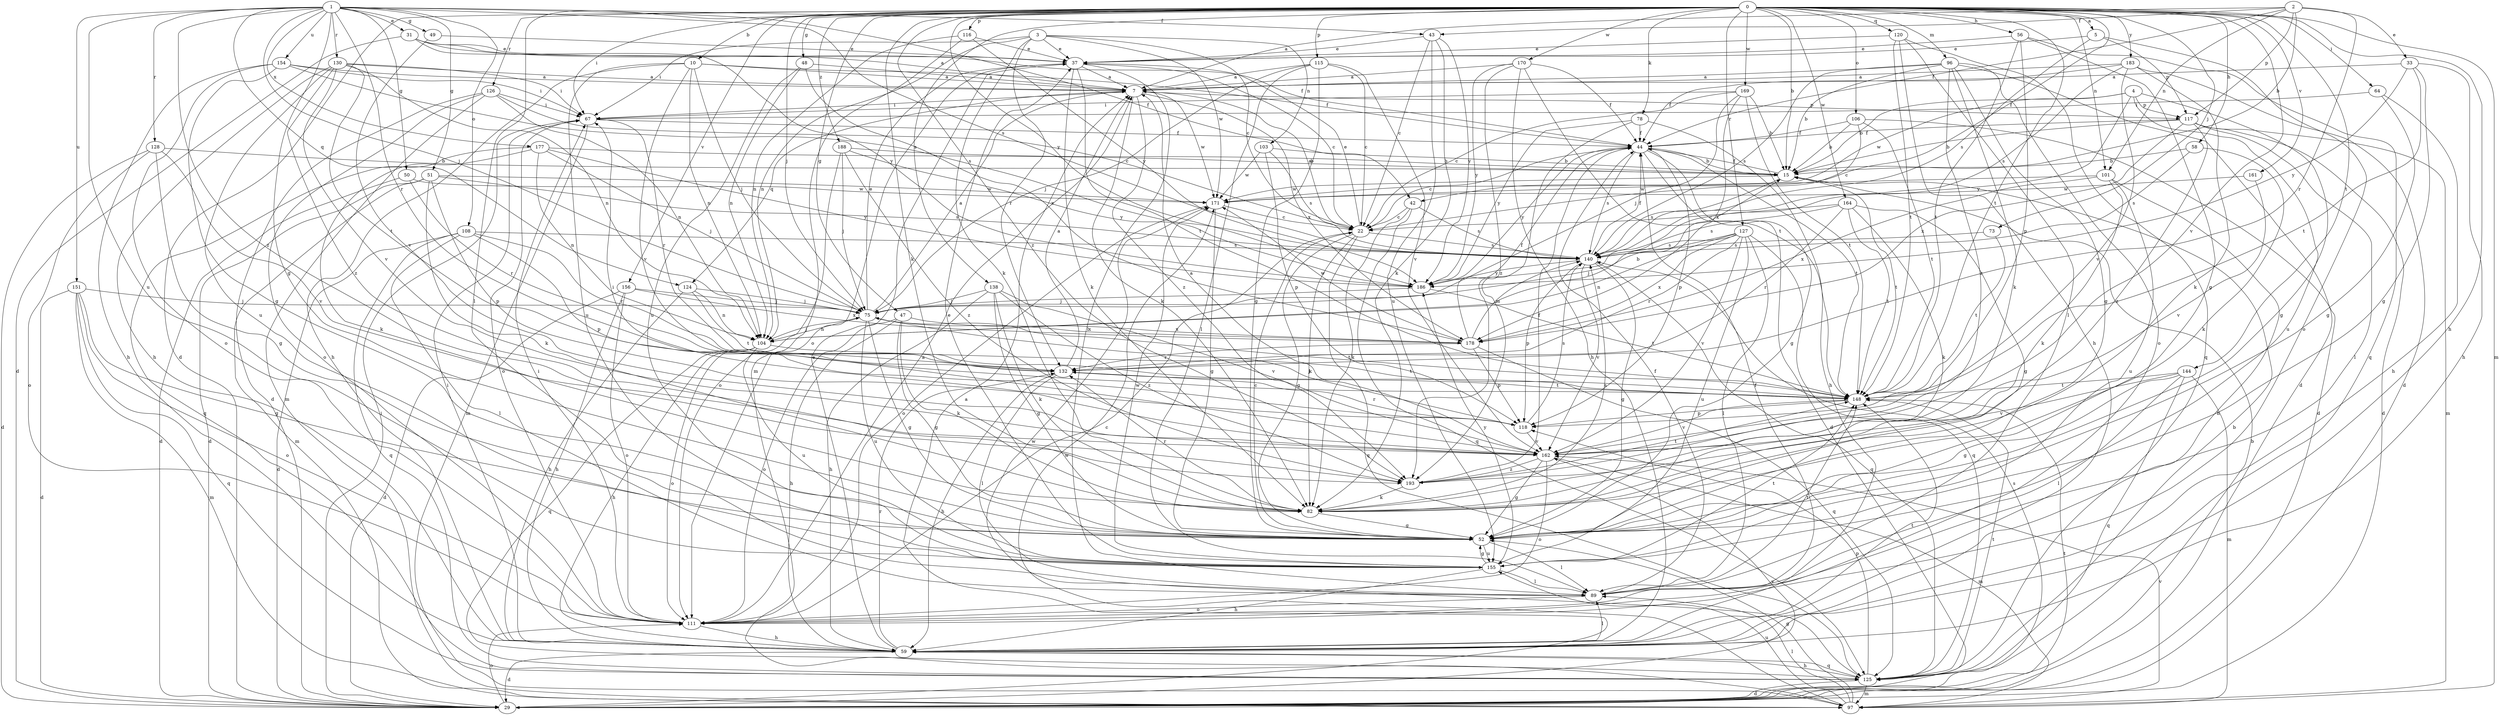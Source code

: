 strict digraph  {
0;
1;
2;
3;
4;
5;
7;
10;
15;
22;
29;
31;
33;
37;
42;
43;
44;
47;
48;
49;
50;
51;
52;
56;
58;
59;
64;
67;
73;
75;
78;
82;
89;
96;
97;
101;
103;
104;
106;
108;
111;
115;
116;
117;
118;
120;
124;
125;
126;
127;
128;
130;
132;
138;
140;
144;
148;
151;
154;
155;
156;
161;
162;
164;
169;
170;
171;
177;
178;
183;
186;
188;
193;
0 -> 5  [label=a];
0 -> 10  [label=b];
0 -> 15  [label=b];
0 -> 29  [label=d];
0 -> 42  [label=f];
0 -> 47  [label=g];
0 -> 48  [label=g];
0 -> 56  [label=h];
0 -> 58  [label=h];
0 -> 59  [label=h];
0 -> 64  [label=i];
0 -> 67  [label=i];
0 -> 73  [label=j];
0 -> 75  [label=j];
0 -> 78  [label=k];
0 -> 82  [label=k];
0 -> 89  [label=l];
0 -> 96  [label=m];
0 -> 97  [label=m];
0 -> 101  [label=n];
0 -> 106  [label=o];
0 -> 115  [label=p];
0 -> 116  [label=p];
0 -> 120  [label=q];
0 -> 126  [label=r];
0 -> 127  [label=r];
0 -> 138  [label=s];
0 -> 144  [label=t];
0 -> 148  [label=t];
0 -> 156  [label=v];
0 -> 161  [label=v];
0 -> 162  [label=v];
0 -> 164  [label=w];
0 -> 169  [label=w];
0 -> 170  [label=w];
0 -> 183  [label=y];
0 -> 186  [label=y];
0 -> 188  [label=z];
0 -> 193  [label=z];
1 -> 31  [label=e];
1 -> 42  [label=f];
1 -> 43  [label=f];
1 -> 49  [label=g];
1 -> 50  [label=g];
1 -> 51  [label=g];
1 -> 52  [label=g];
1 -> 75  [label=j];
1 -> 108  [label=o];
1 -> 124  [label=q];
1 -> 128  [label=r];
1 -> 130  [label=r];
1 -> 132  [label=r];
1 -> 140  [label=s];
1 -> 151  [label=u];
1 -> 154  [label=u];
1 -> 155  [label=u];
1 -> 177  [label=x];
1 -> 193  [label=z];
2 -> 7  [label=a];
2 -> 15  [label=b];
2 -> 33  [label=e];
2 -> 43  [label=f];
2 -> 44  [label=f];
2 -> 101  [label=n];
2 -> 117  [label=p];
2 -> 132  [label=r];
3 -> 22  [label=c];
3 -> 37  [label=e];
3 -> 67  [label=i];
3 -> 82  [label=k];
3 -> 103  [label=n];
3 -> 104  [label=n];
3 -> 132  [label=r];
3 -> 171  [label=w];
4 -> 15  [label=b];
4 -> 52  [label=g];
4 -> 117  [label=p];
4 -> 155  [label=u];
4 -> 171  [label=w];
4 -> 186  [label=y];
5 -> 37  [label=e];
5 -> 111  [label=o];
5 -> 117  [label=p];
5 -> 140  [label=s];
7 -> 67  [label=i];
7 -> 82  [label=k];
7 -> 117  [label=p];
7 -> 124  [label=q];
7 -> 171  [label=w];
7 -> 178  [label=x];
7 -> 193  [label=z];
10 -> 7  [label=a];
10 -> 44  [label=f];
10 -> 59  [label=h];
10 -> 75  [label=j];
10 -> 104  [label=n];
10 -> 155  [label=u];
10 -> 162  [label=v];
15 -> 44  [label=f];
15 -> 140  [label=s];
15 -> 148  [label=t];
15 -> 171  [label=w];
22 -> 7  [label=a];
22 -> 37  [label=e];
22 -> 52  [label=g];
22 -> 82  [label=k];
22 -> 125  [label=q];
22 -> 140  [label=s];
29 -> 7  [label=a];
29 -> 15  [label=b];
29 -> 67  [label=i];
29 -> 111  [label=o];
29 -> 140  [label=s];
29 -> 148  [label=t];
29 -> 162  [label=v];
31 -> 7  [label=a];
31 -> 29  [label=d];
31 -> 37  [label=e];
31 -> 44  [label=f];
31 -> 186  [label=y];
33 -> 7  [label=a];
33 -> 52  [label=g];
33 -> 59  [label=h];
33 -> 148  [label=t];
33 -> 186  [label=y];
37 -> 7  [label=a];
37 -> 22  [label=c];
37 -> 82  [label=k];
37 -> 89  [label=l];
37 -> 111  [label=o];
37 -> 148  [label=t];
42 -> 22  [label=c];
42 -> 82  [label=k];
42 -> 125  [label=q];
42 -> 140  [label=s];
43 -> 22  [label=c];
43 -> 37  [label=e];
43 -> 82  [label=k];
43 -> 155  [label=u];
43 -> 186  [label=y];
44 -> 15  [label=b];
44 -> 22  [label=c];
44 -> 29  [label=d];
44 -> 52  [label=g];
44 -> 118  [label=p];
44 -> 140  [label=s];
44 -> 148  [label=t];
44 -> 186  [label=y];
47 -> 52  [label=g];
47 -> 59  [label=h];
47 -> 82  [label=k];
47 -> 111  [label=o];
47 -> 178  [label=x];
48 -> 7  [label=a];
48 -> 104  [label=n];
48 -> 155  [label=u];
48 -> 178  [label=x];
49 -> 37  [label=e];
49 -> 162  [label=v];
50 -> 29  [label=d];
50 -> 132  [label=r];
50 -> 171  [label=w];
51 -> 29  [label=d];
51 -> 82  [label=k];
51 -> 97  [label=m];
51 -> 118  [label=p];
51 -> 140  [label=s];
51 -> 171  [label=w];
52 -> 22  [label=c];
52 -> 89  [label=l];
52 -> 155  [label=u];
56 -> 37  [label=e];
56 -> 52  [label=g];
56 -> 118  [label=p];
56 -> 125  [label=q];
56 -> 148  [label=t];
58 -> 15  [label=b];
58 -> 82  [label=k];
58 -> 140  [label=s];
59 -> 29  [label=d];
59 -> 37  [label=e];
59 -> 67  [label=i];
59 -> 89  [label=l];
59 -> 125  [label=q];
59 -> 132  [label=r];
59 -> 148  [label=t];
64 -> 52  [label=g];
64 -> 59  [label=h];
64 -> 67  [label=i];
67 -> 44  [label=f];
67 -> 97  [label=m];
67 -> 111  [label=o];
67 -> 132  [label=r];
73 -> 140  [label=s];
73 -> 148  [label=t];
75 -> 7  [label=a];
75 -> 37  [label=e];
75 -> 52  [label=g];
75 -> 104  [label=n];
75 -> 148  [label=t];
75 -> 155  [label=u];
75 -> 178  [label=x];
78 -> 44  [label=f];
78 -> 59  [label=h];
78 -> 186  [label=y];
78 -> 193  [label=z];
82 -> 52  [label=g];
82 -> 132  [label=r];
82 -> 140  [label=s];
89 -> 44  [label=f];
89 -> 111  [label=o];
89 -> 148  [label=t];
96 -> 7  [label=a];
96 -> 15  [label=b];
96 -> 29  [label=d];
96 -> 52  [label=g];
96 -> 82  [label=k];
96 -> 111  [label=o];
96 -> 140  [label=s];
96 -> 193  [label=z];
97 -> 52  [label=g];
97 -> 89  [label=l];
97 -> 155  [label=u];
97 -> 162  [label=v];
97 -> 171  [label=w];
101 -> 59  [label=h];
101 -> 82  [label=k];
101 -> 155  [label=u];
101 -> 171  [label=w];
101 -> 178  [label=x];
103 -> 15  [label=b];
103 -> 118  [label=p];
103 -> 140  [label=s];
103 -> 171  [label=w];
104 -> 15  [label=b];
104 -> 59  [label=h];
104 -> 75  [label=j];
104 -> 111  [label=o];
104 -> 125  [label=q];
104 -> 148  [label=t];
104 -> 155  [label=u];
106 -> 15  [label=b];
106 -> 22  [label=c];
106 -> 29  [label=d];
106 -> 44  [label=f];
106 -> 148  [label=t];
108 -> 29  [label=d];
108 -> 89  [label=l];
108 -> 118  [label=p];
108 -> 125  [label=q];
108 -> 132  [label=r];
108 -> 140  [label=s];
111 -> 7  [label=a];
111 -> 22  [label=c];
111 -> 44  [label=f];
111 -> 59  [label=h];
111 -> 67  [label=i];
115 -> 7  [label=a];
115 -> 22  [label=c];
115 -> 52  [label=g];
115 -> 75  [label=j];
115 -> 89  [label=l];
115 -> 162  [label=v];
116 -> 37  [label=e];
116 -> 97  [label=m];
116 -> 104  [label=n];
116 -> 186  [label=y];
117 -> 15  [label=b];
117 -> 29  [label=d];
117 -> 44  [label=f];
117 -> 89  [label=l];
117 -> 97  [label=m];
117 -> 178  [label=x];
117 -> 193  [label=z];
118 -> 75  [label=j];
118 -> 132  [label=r];
118 -> 140  [label=s];
118 -> 162  [label=v];
120 -> 37  [label=e];
120 -> 59  [label=h];
120 -> 89  [label=l];
120 -> 125  [label=q];
120 -> 148  [label=t];
124 -> 59  [label=h];
124 -> 75  [label=j];
124 -> 104  [label=n];
124 -> 148  [label=t];
125 -> 15  [label=b];
125 -> 29  [label=d];
125 -> 59  [label=h];
125 -> 97  [label=m];
125 -> 118  [label=p];
125 -> 148  [label=t];
125 -> 171  [label=w];
126 -> 22  [label=c];
126 -> 29  [label=d];
126 -> 67  [label=i];
126 -> 97  [label=m];
126 -> 104  [label=n];
126 -> 111  [label=o];
127 -> 75  [label=j];
127 -> 89  [label=l];
127 -> 104  [label=n];
127 -> 125  [label=q];
127 -> 132  [label=r];
127 -> 140  [label=s];
127 -> 155  [label=u];
127 -> 162  [label=v];
127 -> 178  [label=x];
128 -> 15  [label=b];
128 -> 29  [label=d];
128 -> 52  [label=g];
128 -> 111  [label=o];
128 -> 162  [label=v];
130 -> 7  [label=a];
130 -> 59  [label=h];
130 -> 67  [label=i];
130 -> 104  [label=n];
130 -> 148  [label=t];
130 -> 155  [label=u];
130 -> 162  [label=v];
130 -> 193  [label=z];
132 -> 7  [label=a];
132 -> 59  [label=h];
132 -> 89  [label=l];
132 -> 148  [label=t];
138 -> 52  [label=g];
138 -> 59  [label=h];
138 -> 75  [label=j];
138 -> 82  [label=k];
138 -> 162  [label=v];
138 -> 193  [label=z];
140 -> 44  [label=f];
140 -> 52  [label=g];
140 -> 118  [label=p];
140 -> 125  [label=q];
140 -> 162  [label=v];
140 -> 186  [label=y];
144 -> 52  [label=g];
144 -> 89  [label=l];
144 -> 97  [label=m];
144 -> 125  [label=q];
144 -> 148  [label=t];
144 -> 162  [label=v];
148 -> 118  [label=p];
148 -> 162  [label=v];
151 -> 29  [label=d];
151 -> 52  [label=g];
151 -> 75  [label=j];
151 -> 97  [label=m];
151 -> 111  [label=o];
151 -> 125  [label=q];
154 -> 7  [label=a];
154 -> 52  [label=g];
154 -> 59  [label=h];
154 -> 67  [label=i];
154 -> 111  [label=o];
154 -> 140  [label=s];
155 -> 37  [label=e];
155 -> 52  [label=g];
155 -> 59  [label=h];
155 -> 89  [label=l];
155 -> 148  [label=t];
155 -> 171  [label=w];
155 -> 186  [label=y];
156 -> 29  [label=d];
156 -> 59  [label=h];
156 -> 75  [label=j];
156 -> 111  [label=o];
156 -> 178  [label=x];
161 -> 162  [label=v];
161 -> 171  [label=w];
162 -> 7  [label=a];
162 -> 52  [label=g];
162 -> 67  [label=i];
162 -> 97  [label=m];
162 -> 111  [label=o];
162 -> 193  [label=z];
164 -> 22  [label=c];
164 -> 52  [label=g];
164 -> 82  [label=k];
164 -> 132  [label=r];
164 -> 140  [label=s];
164 -> 148  [label=t];
169 -> 15  [label=b];
169 -> 22  [label=c];
169 -> 67  [label=i];
169 -> 75  [label=j];
169 -> 148  [label=t];
169 -> 178  [label=x];
170 -> 7  [label=a];
170 -> 44  [label=f];
170 -> 59  [label=h];
170 -> 148  [label=t];
170 -> 186  [label=y];
170 -> 193  [label=z];
171 -> 22  [label=c];
171 -> 52  [label=g];
171 -> 111  [label=o];
177 -> 15  [label=b];
177 -> 75  [label=j];
177 -> 82  [label=k];
177 -> 104  [label=n];
177 -> 125  [label=q];
177 -> 186  [label=y];
178 -> 44  [label=f];
178 -> 118  [label=p];
178 -> 125  [label=q];
178 -> 132  [label=r];
178 -> 140  [label=s];
178 -> 171  [label=w];
183 -> 7  [label=a];
183 -> 29  [label=d];
183 -> 44  [label=f];
183 -> 82  [label=k];
183 -> 140  [label=s];
183 -> 162  [label=v];
186 -> 75  [label=j];
186 -> 148  [label=t];
188 -> 15  [label=b];
188 -> 75  [label=j];
188 -> 111  [label=o];
188 -> 186  [label=y];
188 -> 193  [label=z];
193 -> 44  [label=f];
193 -> 82  [label=k];
193 -> 148  [label=t];
}
